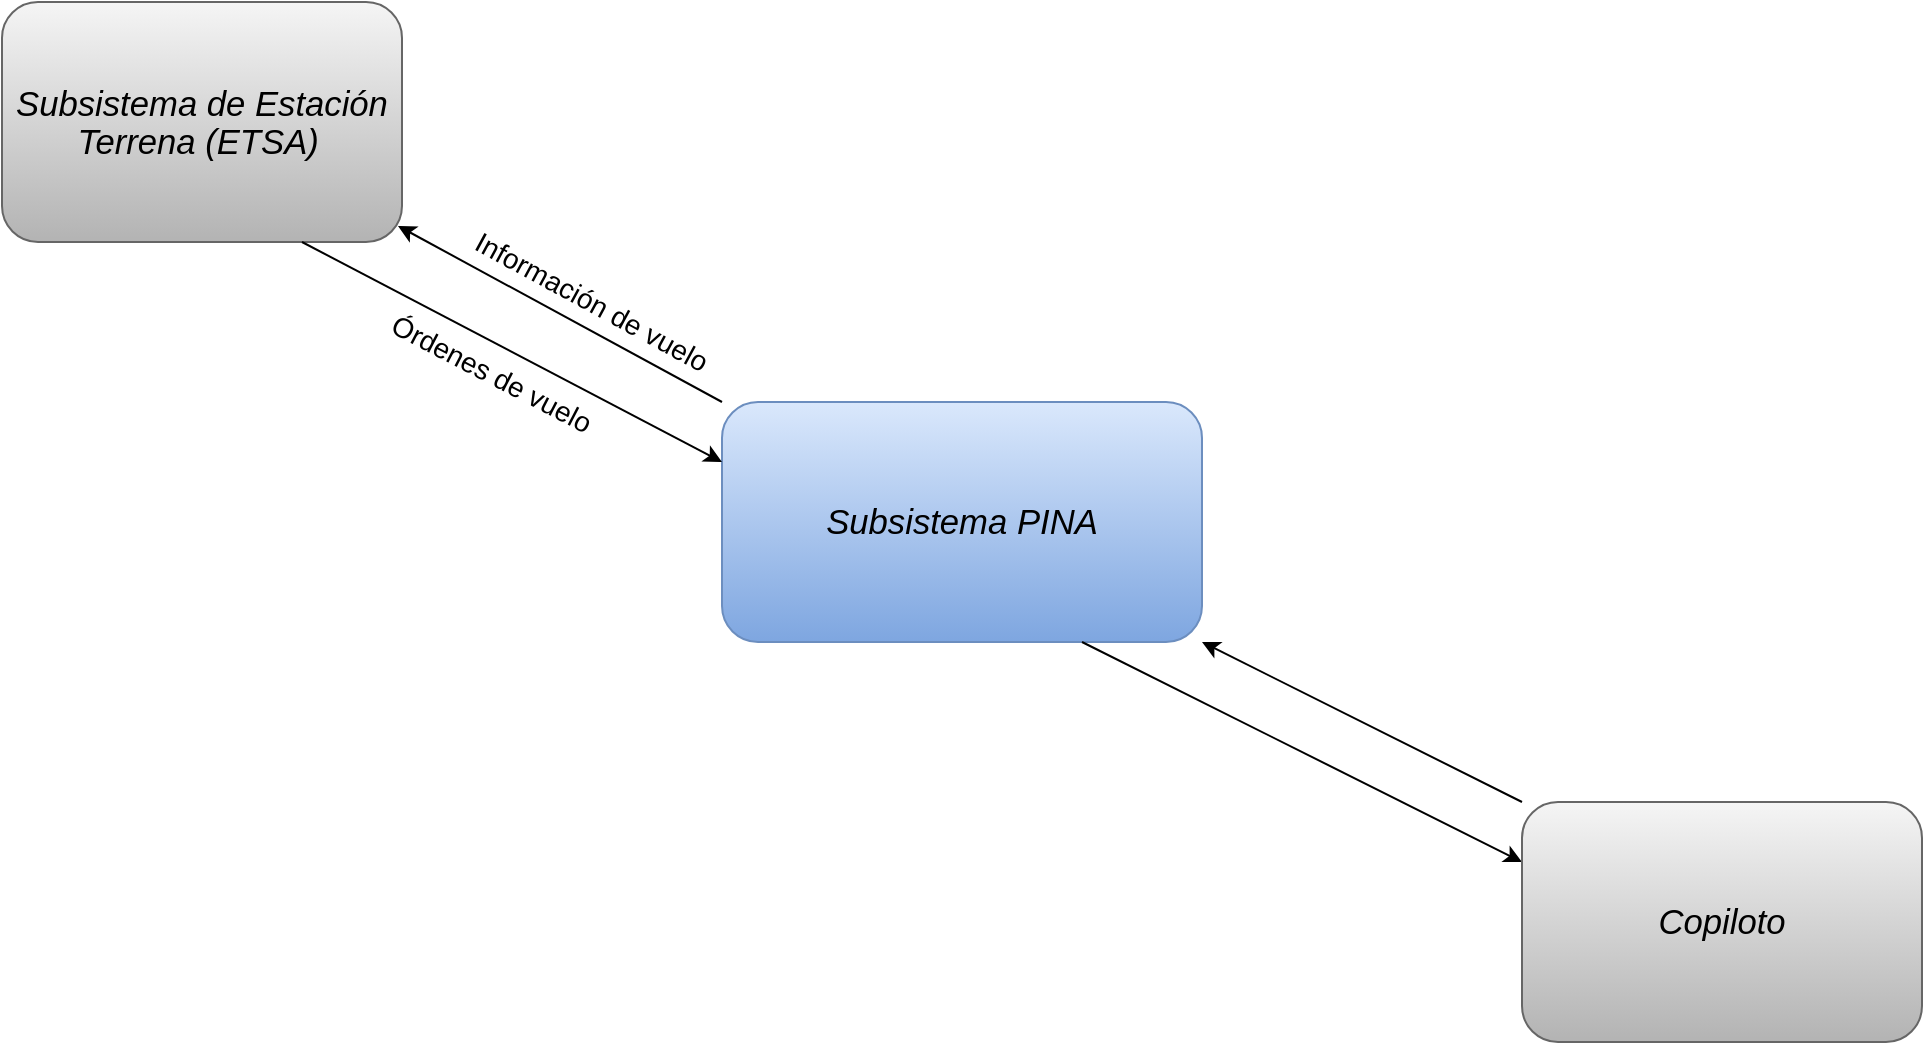 <mxfile version="14.6.5" type="github">
  <diagram id="9Tp3Bp6zxK_fWa5_v22C" name="Page-1">
    <mxGraphModel dx="1249" dy="687" grid="1" gridSize="10" guides="1" tooltips="1" connect="1" arrows="1" fold="1" page="1" pageScale="1" pageWidth="1654" pageHeight="1169" math="0" shadow="0">
      <root>
        <mxCell id="0" />
        <mxCell id="1" parent="0" />
        <mxCell id="Lmlt1XYuxaMjz-CYnHoJ-2" value="&lt;i&gt;&lt;span style=&quot;font-size: 13.0pt ; line-height: 107% ; font-family: &amp;#34;arial nova&amp;#34; , sans-serif&quot;&gt;Subsistema PINA&lt;/span&gt;&lt;/i&gt;" style="rounded=1;whiteSpace=wrap;html=1;fillColor=#dae8fc;strokeColor=#6c8ebf;gradientColor=#7ea6e0;fontStyle=0" parent="1" vertex="1">
          <mxGeometry x="707" y="525" width="240" height="120" as="geometry" />
        </mxCell>
        <mxCell id="oDANMGQWzppKtMMeOv0n-6" value="&lt;i&gt;&lt;span style=&quot;font-size: 13.0pt ; line-height: 107% ; font-family: &amp;#34;arial nova&amp;#34; , sans-serif&quot;&gt;Subsistema de Estación&lt;br&gt;Terrena (ETSA)&lt;/span&gt;&amp;nbsp;&lt;/i&gt;" style="rounded=1;whiteSpace=wrap;html=1;fontSize=14;gradientColor=#b3b3b3;fillColor=#f5f5f5;strokeColor=#666666;" vertex="1" parent="1">
          <mxGeometry x="347" y="325" width="200" height="120" as="geometry" />
        </mxCell>
        <mxCell id="oDANMGQWzppKtMMeOv0n-7" value="" style="endArrow=classic;html=1;fontSize=14;entryX=0.99;entryY=0.933;entryDx=0;entryDy=0;entryPerimeter=0;exitX=0;exitY=0;exitDx=0;exitDy=0;" edge="1" parent="1" source="Lmlt1XYuxaMjz-CYnHoJ-2" target="oDANMGQWzppKtMMeOv0n-6">
          <mxGeometry x="347" y="325" width="50" height="50" as="geometry">
            <mxPoint x="627" y="535" as="sourcePoint" />
            <mxPoint x="617" y="505" as="targetPoint" />
          </mxGeometry>
        </mxCell>
        <mxCell id="oDANMGQWzppKtMMeOv0n-8" value="Información de vuelo" style="text;html=1;strokeColor=none;fillColor=none;align=center;verticalAlign=middle;whiteSpace=wrap;rounded=0;fontSize=14;rotation=28.5;" vertex="1" parent="1">
          <mxGeometry x="567" y="465" width="150" height="20" as="geometry" />
        </mxCell>
        <mxCell id="oDANMGQWzppKtMMeOv0n-10" value="" style="endArrow=classic;html=1;fontSize=14;exitX=0.75;exitY=1;exitDx=0;exitDy=0;entryX=0;entryY=0.25;entryDx=0;entryDy=0;" edge="1" parent="1" source="oDANMGQWzppKtMMeOv0n-6" target="Lmlt1XYuxaMjz-CYnHoJ-2">
          <mxGeometry x="347" y="325" width="50" height="50" as="geometry">
            <mxPoint x="497" y="555" as="sourcePoint" />
            <mxPoint x="547" y="505" as="targetPoint" />
          </mxGeometry>
        </mxCell>
        <mxCell id="oDANMGQWzppKtMMeOv0n-11" value="Órdenes&amp;nbsp;de vuelo" style="text;html=1;strokeColor=none;fillColor=none;align=center;verticalAlign=middle;whiteSpace=wrap;rounded=0;fontSize=14;rotation=27.5;" vertex="1" parent="1">
          <mxGeometry x="517" y="501" width="150" height="20" as="geometry" />
        </mxCell>
        <mxCell id="oDANMGQWzppKtMMeOv0n-12" value="" style="endArrow=classic;html=1;fontSize=14;entryX=1;entryY=1;entryDx=0;entryDy=0;exitX=0;exitY=0;exitDx=0;exitDy=0;" edge="1" parent="1" source="oDANMGQWzppKtMMeOv0n-14" target="Lmlt1XYuxaMjz-CYnHoJ-2">
          <mxGeometry x="347" y="325" width="50" height="50" as="geometry">
            <mxPoint x="1057" y="725" as="sourcePoint" />
            <mxPoint x="987" y="635" as="targetPoint" />
          </mxGeometry>
        </mxCell>
        <mxCell id="oDANMGQWzppKtMMeOv0n-13" value="" style="endArrow=classic;html=1;fontSize=14;exitX=0.75;exitY=1;exitDx=0;exitDy=0;entryX=0;entryY=0.25;entryDx=0;entryDy=0;" edge="1" parent="1" source="Lmlt1XYuxaMjz-CYnHoJ-2" target="oDANMGQWzppKtMMeOv0n-14">
          <mxGeometry x="347" y="325" width="50" height="50" as="geometry">
            <mxPoint x="887" y="755" as="sourcePoint" />
            <mxPoint x="1057" y="775" as="targetPoint" />
          </mxGeometry>
        </mxCell>
        <mxCell id="oDANMGQWzppKtMMeOv0n-14" value="&lt;i style=&quot;font-size: 12px&quot;&gt;&lt;span style=&quot;font-size: 13pt ; line-height: 18.547px ; font-family: &amp;#34;arial nova&amp;#34; , sans-serif&quot;&gt;Copiloto&lt;/span&gt;&lt;/i&gt;" style="rounded=1;whiteSpace=wrap;html=1;fontSize=14;gradientColor=#b3b3b3;fillColor=#f5f5f5;strokeColor=#666666;" vertex="1" parent="1">
          <mxGeometry x="1107" y="725" width="200" height="120" as="geometry" />
        </mxCell>
      </root>
    </mxGraphModel>
  </diagram>
</mxfile>
